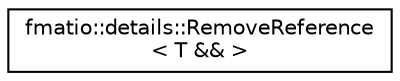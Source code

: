 digraph "Graphical Class Hierarchy"
{
 // LATEX_PDF_SIZE
  edge [fontname="Helvetica",fontsize="10",labelfontname="Helvetica",labelfontsize="10"];
  node [fontname="Helvetica",fontsize="10",shape=record];
  rankdir="LR";
  Node0 [label="fmatio::details::RemoveReference\l\< T && \>",height=0.2,width=0.4,color="black", fillcolor="white", style="filled",URL="$structfmatio_1_1details_1_1RemoveReference_3_01T_01_6_6_01_4.html",tooltip="Remove reference structure."];
}
